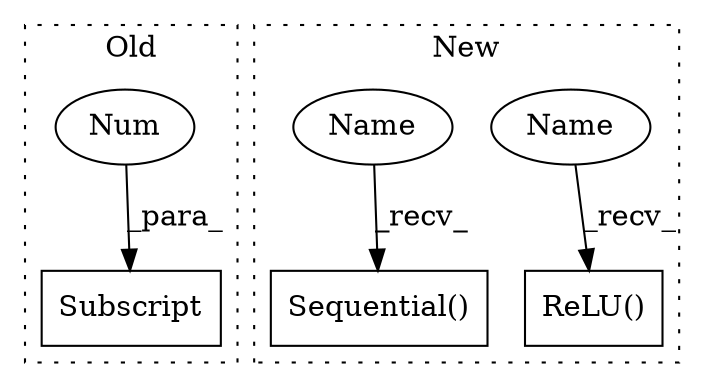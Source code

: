digraph G {
subgraph cluster0 {
1 [label="Subscript" a="63" s="924,0" l="5,0" shape="box"];
3 [label="Num" a="76" s="927" l="1" shape="ellipse"];
label = "Old";
style="dotted";
}
subgraph cluster1 {
2 [label="ReLU()" a="75" s="1514,1526" l="8,1" shape="box"];
4 [label="Sequential()" a="75" s="1596,1789" l="27,11" shape="box"];
5 [label="Name" a="87" s="1514" l="2" shape="ellipse"];
6 [label="Name" a="87" s="1596" l="2" shape="ellipse"];
label = "New";
style="dotted";
}
3 -> 1 [label="_para_"];
5 -> 2 [label="_recv_"];
6 -> 4 [label="_recv_"];
}